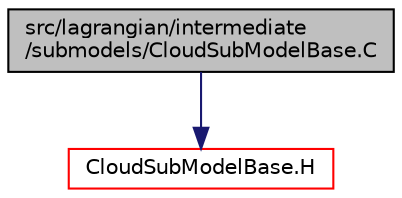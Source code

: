 digraph "src/lagrangian/intermediate/submodels/CloudSubModelBase.C"
{
  bgcolor="transparent";
  edge [fontname="Helvetica",fontsize="10",labelfontname="Helvetica",labelfontsize="10"];
  node [fontname="Helvetica",fontsize="10",shape=record];
  Node0 [label="src/lagrangian/intermediate\l/submodels/CloudSubModelBase.C",height=0.2,width=0.4,color="black", fillcolor="grey75", style="filled", fontcolor="black"];
  Node0 -> Node1 [color="midnightblue",fontsize="10",style="solid",fontname="Helvetica"];
  Node1 [label="CloudSubModelBase.H",height=0.2,width=0.4,color="red",URL="$a06290.html"];
}
